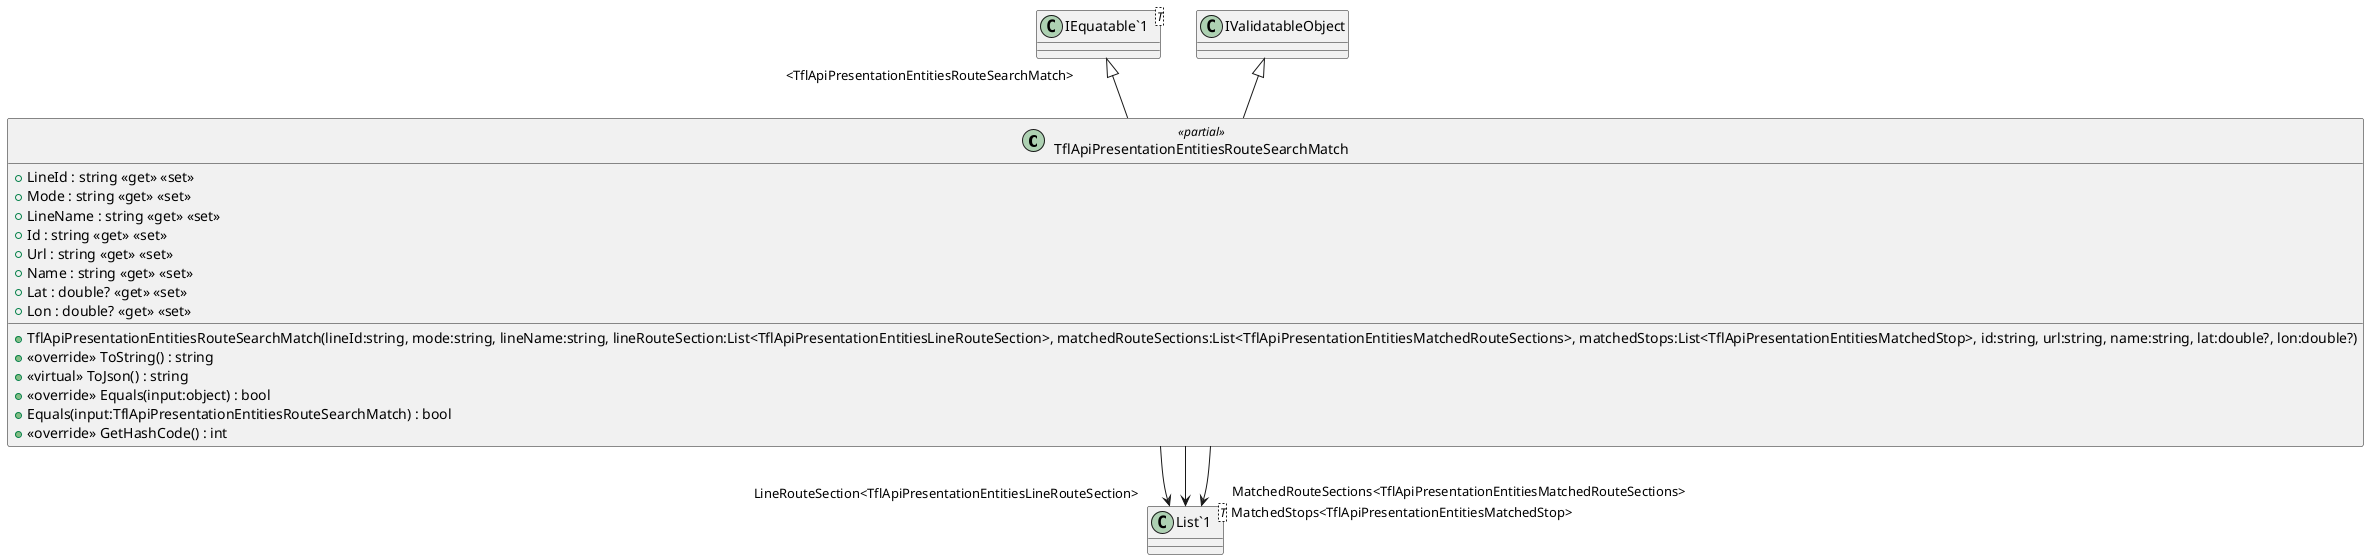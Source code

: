 @startuml
class TflApiPresentationEntitiesRouteSearchMatch <<partial>> {
    + TflApiPresentationEntitiesRouteSearchMatch(lineId:string, mode:string, lineName:string, lineRouteSection:List<TflApiPresentationEntitiesLineRouteSection>, matchedRouteSections:List<TflApiPresentationEntitiesMatchedRouteSections>, matchedStops:List<TflApiPresentationEntitiesMatchedStop>, id:string, url:string, name:string, lat:double?, lon:double?)
    + LineId : string <<get>> <<set>>
    + Mode : string <<get>> <<set>>
    + LineName : string <<get>> <<set>>
    + Id : string <<get>> <<set>>
    + Url : string <<get>> <<set>>
    + Name : string <<get>> <<set>>
    + Lat : double? <<get>> <<set>>
    + Lon : double? <<get>> <<set>>
    + <<override>> ToString() : string
    + <<virtual>> ToJson() : string
    + <<override>> Equals(input:object) : bool
    + Equals(input:TflApiPresentationEntitiesRouteSearchMatch) : bool
    + <<override>> GetHashCode() : int
}
class "IEquatable`1"<T> {
}
class "List`1"<T> {
}
"IEquatable`1" "<TflApiPresentationEntitiesRouteSearchMatch>" <|-- TflApiPresentationEntitiesRouteSearchMatch
IValidatableObject <|-- TflApiPresentationEntitiesRouteSearchMatch
TflApiPresentationEntitiesRouteSearchMatch --> "LineRouteSection<TflApiPresentationEntitiesLineRouteSection>" "List`1"
TflApiPresentationEntitiesRouteSearchMatch --> "MatchedRouteSections<TflApiPresentationEntitiesMatchedRouteSections>" "List`1"
TflApiPresentationEntitiesRouteSearchMatch --> "MatchedStops<TflApiPresentationEntitiesMatchedStop>" "List`1"
@enduml
